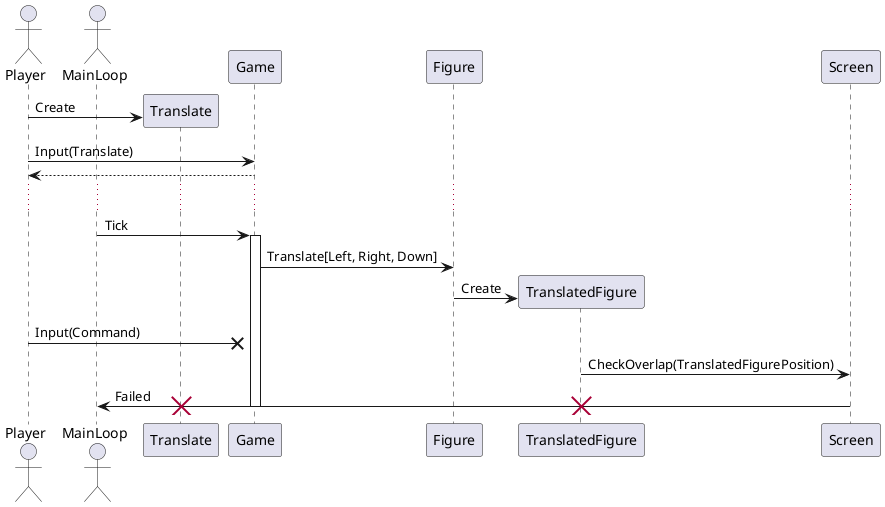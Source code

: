@startuml
  actor Player
  actor MainLoop
  
  create Translate 
  Player -> Translate : Create
  Player -> Game : Input(Translate)
  return 
  ...
  MainLoop -> Game : Tick
  activate Game
      Game -> Figure : Translate[Left, Right, Down]
      create TranslatedFigure
        Figure -> TranslatedFigure : Create
        Player -x Game : Input(Command)
        TranslatedFigure -> Screen : CheckOverlap(TranslatedFigurePosition)
        Screen -> MainLoop : Failed
      destroy TranslatedFigure
    destroy Translate 
  deactivate Game
@enduml